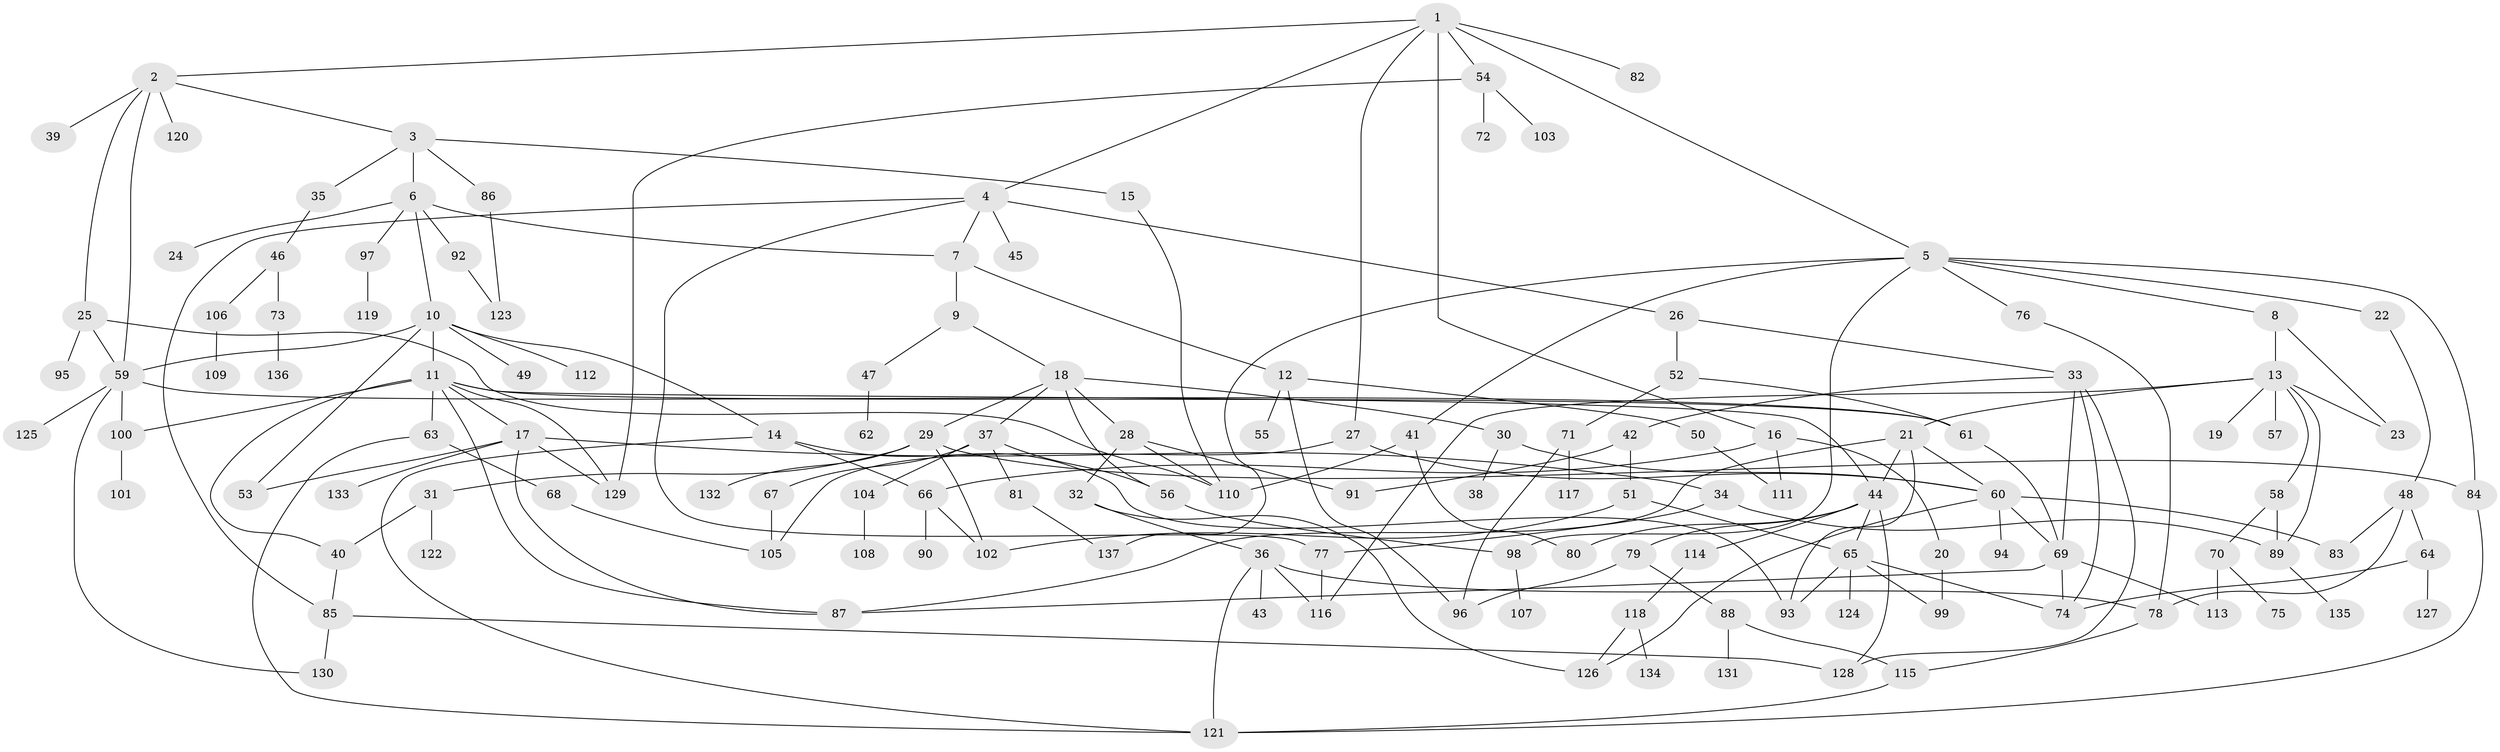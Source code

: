 // Generated by graph-tools (version 1.1) at 2025/10/02/27/25 16:10:51]
// undirected, 137 vertices, 200 edges
graph export_dot {
graph [start="1"]
  node [color=gray90,style=filled];
  1;
  2;
  3;
  4;
  5;
  6;
  7;
  8;
  9;
  10;
  11;
  12;
  13;
  14;
  15;
  16;
  17;
  18;
  19;
  20;
  21;
  22;
  23;
  24;
  25;
  26;
  27;
  28;
  29;
  30;
  31;
  32;
  33;
  34;
  35;
  36;
  37;
  38;
  39;
  40;
  41;
  42;
  43;
  44;
  45;
  46;
  47;
  48;
  49;
  50;
  51;
  52;
  53;
  54;
  55;
  56;
  57;
  58;
  59;
  60;
  61;
  62;
  63;
  64;
  65;
  66;
  67;
  68;
  69;
  70;
  71;
  72;
  73;
  74;
  75;
  76;
  77;
  78;
  79;
  80;
  81;
  82;
  83;
  84;
  85;
  86;
  87;
  88;
  89;
  90;
  91;
  92;
  93;
  94;
  95;
  96;
  97;
  98;
  99;
  100;
  101;
  102;
  103;
  104;
  105;
  106;
  107;
  108;
  109;
  110;
  111;
  112;
  113;
  114;
  115;
  116;
  117;
  118;
  119;
  120;
  121;
  122;
  123;
  124;
  125;
  126;
  127;
  128;
  129;
  130;
  131;
  132;
  133;
  134;
  135;
  136;
  137;
  1 -- 2;
  1 -- 4;
  1 -- 5;
  1 -- 16;
  1 -- 27;
  1 -- 54;
  1 -- 82;
  2 -- 3;
  2 -- 25;
  2 -- 39;
  2 -- 120;
  2 -- 59;
  3 -- 6;
  3 -- 15;
  3 -- 35;
  3 -- 86;
  4 -- 7;
  4 -- 26;
  4 -- 45;
  4 -- 77;
  4 -- 85;
  5 -- 8;
  5 -- 22;
  5 -- 41;
  5 -- 76;
  5 -- 84;
  5 -- 137;
  5 -- 98;
  6 -- 10;
  6 -- 24;
  6 -- 92;
  6 -- 97;
  6 -- 7;
  7 -- 9;
  7 -- 12;
  8 -- 13;
  8 -- 23;
  9 -- 18;
  9 -- 47;
  10 -- 11;
  10 -- 14;
  10 -- 49;
  10 -- 53;
  10 -- 112;
  10 -- 59;
  11 -- 17;
  11 -- 40;
  11 -- 61;
  11 -- 63;
  11 -- 87;
  11 -- 44;
  11 -- 100;
  11 -- 129;
  12 -- 50;
  12 -- 55;
  12 -- 96;
  13 -- 19;
  13 -- 21;
  13 -- 57;
  13 -- 58;
  13 -- 116;
  13 -- 89;
  13 -- 23;
  14 -- 93;
  14 -- 121;
  14 -- 66;
  15 -- 110;
  16 -- 20;
  16 -- 66;
  16 -- 111;
  17 -- 34;
  17 -- 129;
  17 -- 133;
  17 -- 87;
  17 -- 53;
  18 -- 28;
  18 -- 29;
  18 -- 30;
  18 -- 37;
  18 -- 56;
  20 -- 99;
  21 -- 44;
  21 -- 93;
  21 -- 60;
  21 -- 87;
  22 -- 48;
  25 -- 59;
  25 -- 95;
  25 -- 110;
  26 -- 33;
  26 -- 52;
  27 -- 60;
  27 -- 105;
  28 -- 32;
  28 -- 110;
  28 -- 91;
  29 -- 31;
  29 -- 132;
  29 -- 84;
  29 -- 102;
  30 -- 38;
  30 -- 60;
  31 -- 122;
  31 -- 40;
  32 -- 36;
  32 -- 126;
  33 -- 42;
  33 -- 69;
  33 -- 74;
  33 -- 128;
  34 -- 77;
  34 -- 89;
  35 -- 46;
  36 -- 43;
  36 -- 78;
  36 -- 116;
  36 -- 121;
  37 -- 56;
  37 -- 67;
  37 -- 81;
  37 -- 104;
  40 -- 85;
  41 -- 80;
  41 -- 110;
  42 -- 51;
  42 -- 91;
  44 -- 79;
  44 -- 114;
  44 -- 65;
  44 -- 80;
  44 -- 128;
  46 -- 73;
  46 -- 106;
  47 -- 62;
  48 -- 64;
  48 -- 83;
  48 -- 78;
  50 -- 111;
  51 -- 65;
  51 -- 102;
  52 -- 71;
  52 -- 61;
  54 -- 72;
  54 -- 103;
  54 -- 129;
  56 -- 98;
  58 -- 70;
  58 -- 89;
  59 -- 100;
  59 -- 125;
  59 -- 130;
  59 -- 61;
  60 -- 83;
  60 -- 94;
  60 -- 126;
  60 -- 69;
  61 -- 69;
  63 -- 68;
  63 -- 121;
  64 -- 127;
  64 -- 74;
  65 -- 124;
  65 -- 93;
  65 -- 74;
  65 -- 99;
  66 -- 90;
  66 -- 102;
  67 -- 105;
  68 -- 105;
  69 -- 74;
  69 -- 87;
  69 -- 113;
  70 -- 75;
  70 -- 113;
  71 -- 117;
  71 -- 96;
  73 -- 136;
  76 -- 78;
  77 -- 116;
  78 -- 115;
  79 -- 88;
  79 -- 96;
  81 -- 137;
  84 -- 121;
  85 -- 128;
  85 -- 130;
  86 -- 123;
  88 -- 131;
  88 -- 115;
  89 -- 135;
  92 -- 123;
  97 -- 119;
  98 -- 107;
  100 -- 101;
  104 -- 108;
  106 -- 109;
  114 -- 118;
  115 -- 121;
  118 -- 126;
  118 -- 134;
}
